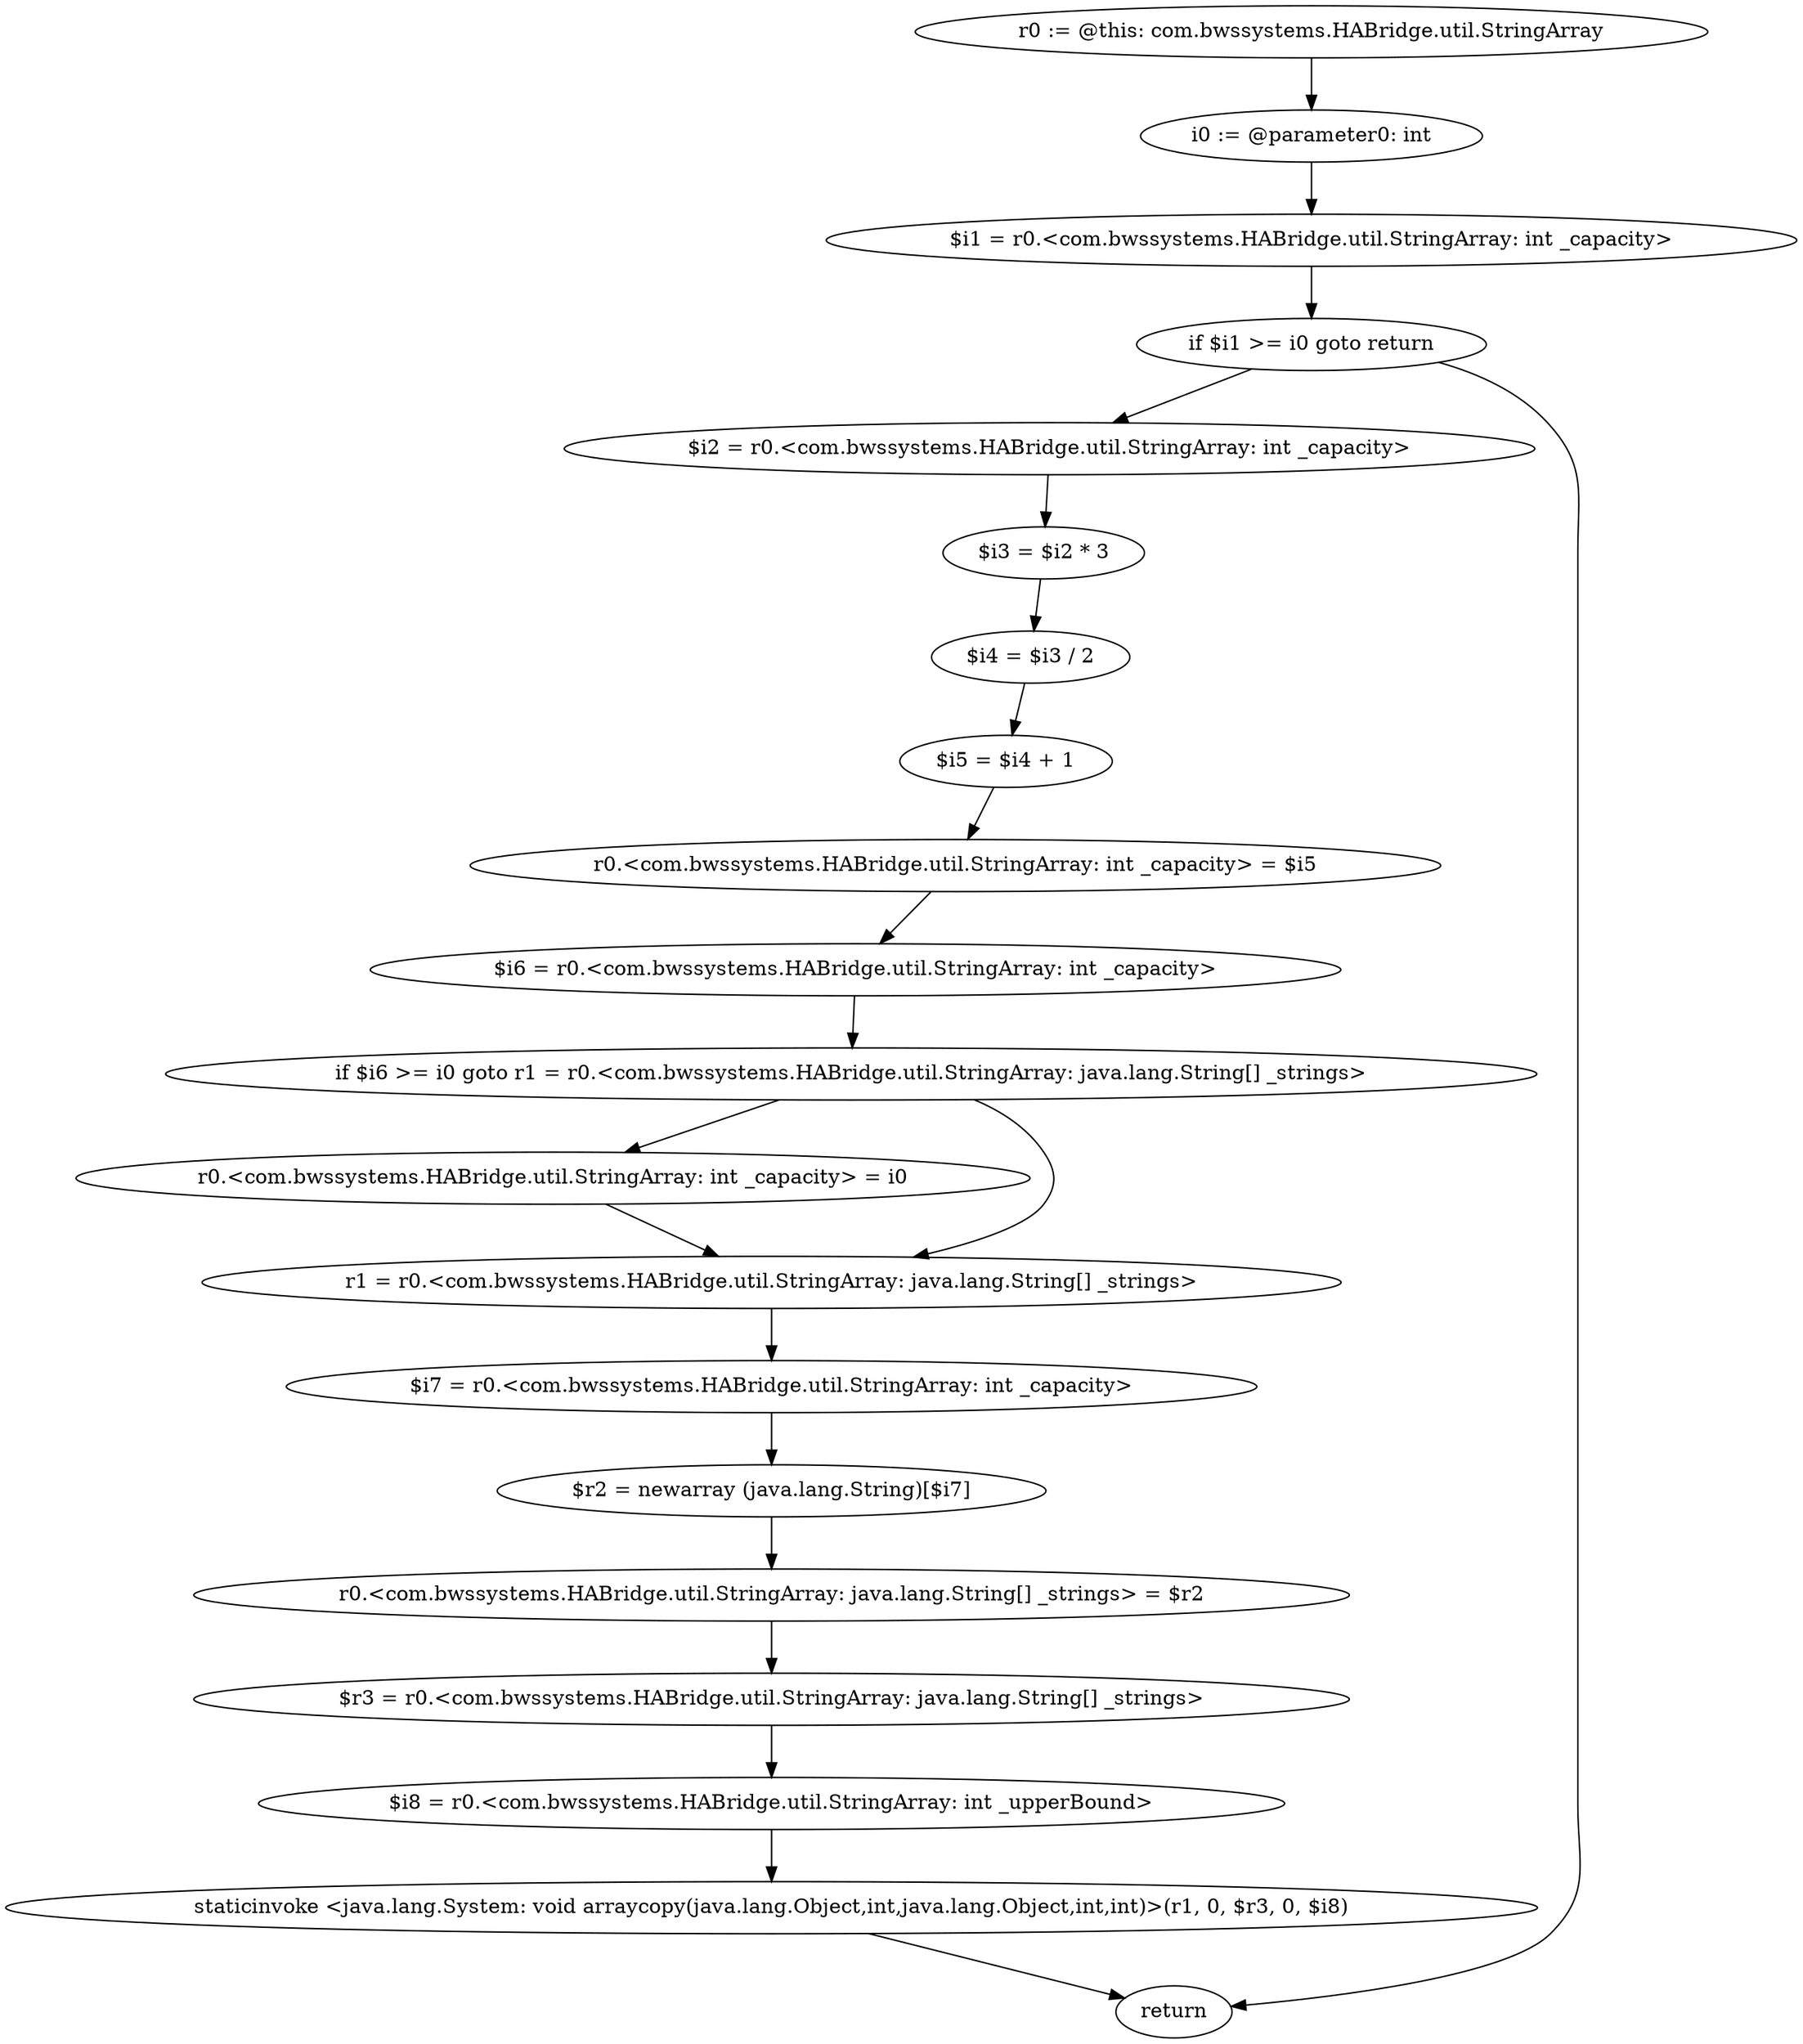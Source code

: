 digraph "unitGraph" {
    "r0 := @this: com.bwssystems.HABridge.util.StringArray"
    "i0 := @parameter0: int"
    "$i1 = r0.<com.bwssystems.HABridge.util.StringArray: int _capacity>"
    "if $i1 >= i0 goto return"
    "$i2 = r0.<com.bwssystems.HABridge.util.StringArray: int _capacity>"
    "$i3 = $i2 * 3"
    "$i4 = $i3 / 2"
    "$i5 = $i4 + 1"
    "r0.<com.bwssystems.HABridge.util.StringArray: int _capacity> = $i5"
    "$i6 = r0.<com.bwssystems.HABridge.util.StringArray: int _capacity>"
    "if $i6 >= i0 goto r1 = r0.<com.bwssystems.HABridge.util.StringArray: java.lang.String[] _strings>"
    "r0.<com.bwssystems.HABridge.util.StringArray: int _capacity> = i0"
    "r1 = r0.<com.bwssystems.HABridge.util.StringArray: java.lang.String[] _strings>"
    "$i7 = r0.<com.bwssystems.HABridge.util.StringArray: int _capacity>"
    "$r2 = newarray (java.lang.String)[$i7]"
    "r0.<com.bwssystems.HABridge.util.StringArray: java.lang.String[] _strings> = $r2"
    "$r3 = r0.<com.bwssystems.HABridge.util.StringArray: java.lang.String[] _strings>"
    "$i8 = r0.<com.bwssystems.HABridge.util.StringArray: int _upperBound>"
    "staticinvoke <java.lang.System: void arraycopy(java.lang.Object,int,java.lang.Object,int,int)>(r1, 0, $r3, 0, $i8)"
    "return"
    "r0 := @this: com.bwssystems.HABridge.util.StringArray"->"i0 := @parameter0: int";
    "i0 := @parameter0: int"->"$i1 = r0.<com.bwssystems.HABridge.util.StringArray: int _capacity>";
    "$i1 = r0.<com.bwssystems.HABridge.util.StringArray: int _capacity>"->"if $i1 >= i0 goto return";
    "if $i1 >= i0 goto return"->"$i2 = r0.<com.bwssystems.HABridge.util.StringArray: int _capacity>";
    "if $i1 >= i0 goto return"->"return";
    "$i2 = r0.<com.bwssystems.HABridge.util.StringArray: int _capacity>"->"$i3 = $i2 * 3";
    "$i3 = $i2 * 3"->"$i4 = $i3 / 2";
    "$i4 = $i3 / 2"->"$i5 = $i4 + 1";
    "$i5 = $i4 + 1"->"r0.<com.bwssystems.HABridge.util.StringArray: int _capacity> = $i5";
    "r0.<com.bwssystems.HABridge.util.StringArray: int _capacity> = $i5"->"$i6 = r0.<com.bwssystems.HABridge.util.StringArray: int _capacity>";
    "$i6 = r0.<com.bwssystems.HABridge.util.StringArray: int _capacity>"->"if $i6 >= i0 goto r1 = r0.<com.bwssystems.HABridge.util.StringArray: java.lang.String[] _strings>";
    "if $i6 >= i0 goto r1 = r0.<com.bwssystems.HABridge.util.StringArray: java.lang.String[] _strings>"->"r0.<com.bwssystems.HABridge.util.StringArray: int _capacity> = i0";
    "if $i6 >= i0 goto r1 = r0.<com.bwssystems.HABridge.util.StringArray: java.lang.String[] _strings>"->"r1 = r0.<com.bwssystems.HABridge.util.StringArray: java.lang.String[] _strings>";
    "r0.<com.bwssystems.HABridge.util.StringArray: int _capacity> = i0"->"r1 = r0.<com.bwssystems.HABridge.util.StringArray: java.lang.String[] _strings>";
    "r1 = r0.<com.bwssystems.HABridge.util.StringArray: java.lang.String[] _strings>"->"$i7 = r0.<com.bwssystems.HABridge.util.StringArray: int _capacity>";
    "$i7 = r0.<com.bwssystems.HABridge.util.StringArray: int _capacity>"->"$r2 = newarray (java.lang.String)[$i7]";
    "$r2 = newarray (java.lang.String)[$i7]"->"r0.<com.bwssystems.HABridge.util.StringArray: java.lang.String[] _strings> = $r2";
    "r0.<com.bwssystems.HABridge.util.StringArray: java.lang.String[] _strings> = $r2"->"$r3 = r0.<com.bwssystems.HABridge.util.StringArray: java.lang.String[] _strings>";
    "$r3 = r0.<com.bwssystems.HABridge.util.StringArray: java.lang.String[] _strings>"->"$i8 = r0.<com.bwssystems.HABridge.util.StringArray: int _upperBound>";
    "$i8 = r0.<com.bwssystems.HABridge.util.StringArray: int _upperBound>"->"staticinvoke <java.lang.System: void arraycopy(java.lang.Object,int,java.lang.Object,int,int)>(r1, 0, $r3, 0, $i8)";
    "staticinvoke <java.lang.System: void arraycopy(java.lang.Object,int,java.lang.Object,int,int)>(r1, 0, $r3, 0, $i8)"->"return";
}

